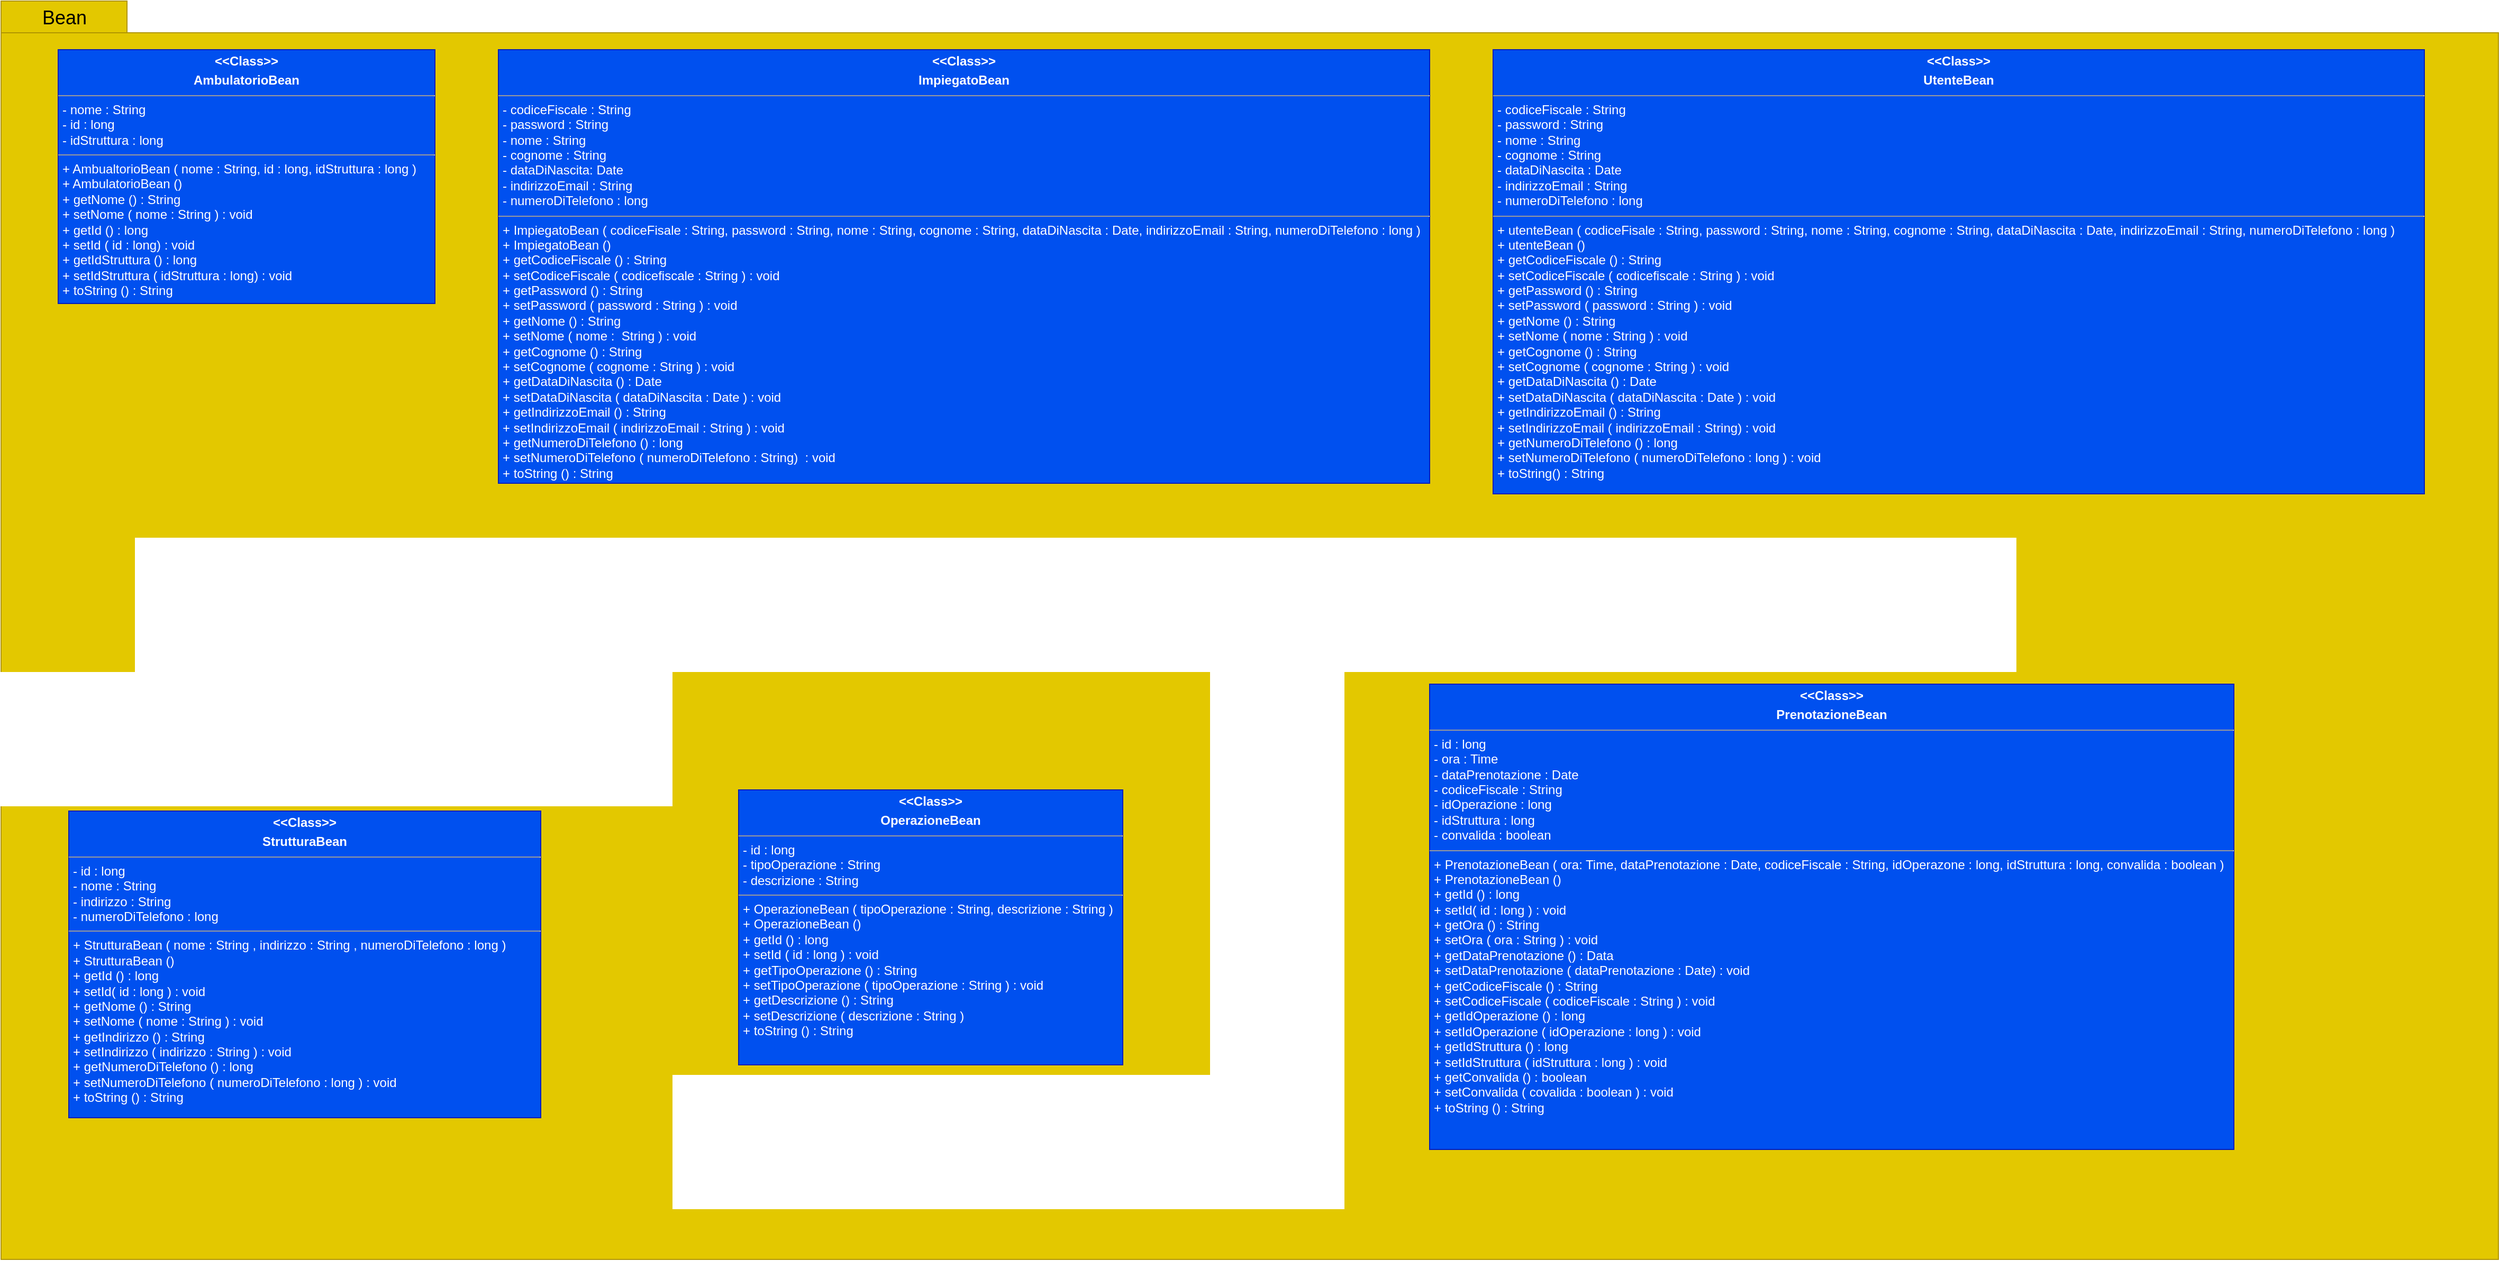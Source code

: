 <mxfile version="13.9.5" type="device"><diagram id="woXeaTdxzckYRdzxLmsY" name="Pagina-1"><mxGraphModel dx="1714" dy="1284" grid="1" gridSize="10" guides="1" tooltips="1" connect="1" arrows="1" fold="1" page="1" pageScale="1" pageWidth="827" pageHeight="1169" math="0" shadow="0"><root><mxCell id="0"/><mxCell id="1" parent="0"/><mxCell id="rhEb-gzg3I-lhxh_iY_p-1" value="" style="shape=folder;fontStyle=1;spacingTop=10;tabWidth=110;tabHeight=30;tabPosition=left;html=1;fillColor=#e3c800;strokeColor=#B09500;fontColor=#ffffff;" parent="1" vertex="1"><mxGeometry x="130" y="324" width="2360" height="1190" as="geometry"/></mxCell><mxCell id="rhEb-gzg3I-lhxh_iY_p-2" value="&lt;font style=&quot;font-size: 18px&quot;&gt;Bean&lt;/font&gt;" style="text;html=1;strokeColor=none;fillColor=none;align=center;verticalAlign=middle;whiteSpace=wrap;rounded=0;" parent="1" vertex="1"><mxGeometry x="170" y="330" width="40" height="20" as="geometry"/></mxCell><mxCell id="rhEb-gzg3I-lhxh_iY_p-3" value="&lt;p style=&quot;margin: 0px ; margin-top: 4px ; text-align: center&quot;&gt;&lt;b&gt;&amp;lt;&amp;lt;Class&amp;gt;&amp;gt;&lt;/b&gt;&lt;/p&gt;&lt;p style=&quot;margin: 0px ; margin-top: 4px ; text-align: center&quot;&gt;&lt;b&gt;AmbulatorioBean&lt;/b&gt;&lt;/p&gt;&lt;hr size=&quot;1&quot;&gt;&lt;p style=&quot;margin: 0px ; margin-left: 4px&quot;&gt;- nome : String&lt;/p&gt;&lt;p style=&quot;margin: 0px ; margin-left: 4px&quot;&gt;- id : long&lt;/p&gt;&lt;p style=&quot;margin: 0px ; margin-left: 4px&quot;&gt;- idStruttura : long&lt;/p&gt;&lt;hr size=&quot;1&quot;&gt;&lt;p style=&quot;margin: 0px ; margin-left: 4px&quot;&gt;+ AmbualtorioBean ( nome : String, id : long, idStruttura : long )&lt;/p&gt;&lt;p style=&quot;margin: 0px ; margin-left: 4px&quot;&gt;+ AmbulatorioBean ()&lt;/p&gt;&lt;p style=&quot;margin: 0px ; margin-left: 4px&quot;&gt;+ getNome () : String&lt;/p&gt;&lt;p style=&quot;margin: 0px ; margin-left: 4px&quot;&gt;+ setNome ( nome : String ) : void&lt;/p&gt;&lt;p style=&quot;margin: 0px ; margin-left: 4px&quot;&gt;+ getId () : long&lt;/p&gt;&lt;p style=&quot;margin: 0px ; margin-left: 4px&quot;&gt;+ setId ( id :&lt;span&gt;&amp;nbsp;long) : void&lt;/span&gt;&lt;/p&gt;&lt;p style=&quot;margin: 0px ; margin-left: 4px&quot;&gt;+ getIdStruttura () : long&lt;/p&gt;&lt;p style=&quot;margin: 0px ; margin-left: 4px&quot;&gt;+ setIdStruttura ( idStruttura : long) : void&lt;/p&gt;&lt;p style=&quot;margin: 0px ; margin-left: 4px&quot;&gt;+ toString () : String&lt;/p&gt;&lt;p style=&quot;margin: 0px ; margin-left: 4px&quot;&gt;&lt;br&gt;&lt;/p&gt;" style="verticalAlign=top;align=left;overflow=fill;fontSize=12;fontFamily=Helvetica;html=1;fillColor=#0050ef;strokeColor=#001DBC;fontColor=#ffffff;" parent="1" vertex="1"><mxGeometry x="184" y="370" width="356" height="240" as="geometry"/></mxCell><mxCell id="rhEb-gzg3I-lhxh_iY_p-8" value="&lt;p style=&quot;margin: 0px ; margin-top: 4px ; text-align: center&quot;&gt;&lt;b&gt;&amp;lt;&amp;lt;Class&amp;gt;&amp;gt;&lt;/b&gt;&lt;b&gt;&lt;br&gt;&lt;/b&gt;&lt;/p&gt;&lt;p style=&quot;margin: 0px ; margin-top: 4px ; text-align: center&quot;&gt;&lt;b&gt;ImpiegatoBean&lt;/b&gt;&lt;/p&gt;&lt;hr size=&quot;1&quot;&gt;&lt;p style=&quot;margin: 0px ; margin-left: 4px&quot;&gt;- codiceFiscale : String&lt;/p&gt;&lt;p style=&quot;margin: 0px ; margin-left: 4px&quot;&gt;- password : String&lt;/p&gt;&lt;p style=&quot;margin: 0px ; margin-left: 4px&quot;&gt;- nome : String&lt;/p&gt;&lt;p style=&quot;margin: 0px ; margin-left: 4px&quot;&gt;- cognome : String&lt;/p&gt;&lt;p style=&quot;margin: 0px ; margin-left: 4px&quot;&gt;- dataDiNascita: Date&lt;/p&gt;&lt;p style=&quot;margin: 0px ; margin-left: 4px&quot;&gt;- indirizzoEmail : String&lt;/p&gt;&lt;p style=&quot;margin: 0px ; margin-left: 4px&quot;&gt;- numeroDiTelefono : long&lt;/p&gt;&lt;hr size=&quot;1&quot;&gt;&lt;p style=&quot;margin: 0px ; margin-left: 4px&quot;&gt;+ ImpiegatoBean ( codiceFisale : String, password : String, nome : String, cognome : String, dataDiNascita : Date, indirizzoEmail : String, numeroDiTelefono : long )&lt;/p&gt;&lt;p style=&quot;margin: 0px ; margin-left: 4px&quot;&gt;+ ImpiegatoBean ()&lt;/p&gt;&lt;p style=&quot;margin: 0px ; margin-left: 4px&quot;&gt;+ getCodiceFiscale () : String&lt;/p&gt;&lt;p style=&quot;margin: 0px ; margin-left: 4px&quot;&gt;+ setCodiceFiscale ( codicefiscale : String ) : void&lt;/p&gt;&lt;p style=&quot;margin: 0px ; margin-left: 4px&quot;&gt;+ getPassword () : String&lt;/p&gt;&lt;p style=&quot;margin: 0px ; margin-left: 4px&quot;&gt;+ setPassword ( password : String ) : void&lt;/p&gt;&lt;p style=&quot;margin: 0px ; margin-left: 4px&quot;&gt;+ getNome () : String&lt;/p&gt;&lt;p style=&quot;margin: 0px ; margin-left: 4px&quot;&gt;+ setNome ( nome :&amp;nbsp; String ) : void&lt;/p&gt;&lt;p style=&quot;margin: 0px ; margin-left: 4px&quot;&gt;+ getCognome () : String&lt;/p&gt;&lt;p style=&quot;margin: 0px ; margin-left: 4px&quot;&gt;+ setCognome ( cognome : String ) : void&lt;/p&gt;&lt;p style=&quot;margin: 0px ; margin-left: 4px&quot;&gt;+ getDataDiNascita () : Date&lt;/p&gt;&lt;p style=&quot;margin: 0px ; margin-left: 4px&quot;&gt;+ setDataDiNascita ( dataDiNascita : Date ) : void&lt;/p&gt;&lt;p style=&quot;margin: 0px ; margin-left: 4px&quot;&gt;+ getIndirizzoEmail () : String&lt;/p&gt;&lt;p style=&quot;margin: 0px ; margin-left: 4px&quot;&gt;+ setIndirizzoEmail ( indirizzoEmail : String ) : void&lt;/p&gt;&lt;p style=&quot;margin: 0px ; margin-left: 4px&quot;&gt;+ getNumeroDiTelefono () : long&lt;/p&gt;&lt;p style=&quot;margin: 0px ; margin-left: 4px&quot;&gt;+ setNumeroDiTelefono ( numeroDiTelefono : String)&amp;nbsp; : void&lt;/p&gt;&lt;p style=&quot;margin: 0px ; margin-left: 4px&quot;&gt;+ toString () : String&lt;/p&gt;&lt;p style=&quot;margin: 0px ; margin-left: 4px&quot;&gt;&lt;br&gt;&lt;/p&gt;&lt;p style=&quot;margin: 0px ; margin-left: 4px&quot;&gt;&lt;br&gt;&lt;/p&gt;" style="verticalAlign=top;align=left;overflow=fill;fontSize=12;fontFamily=Helvetica;html=1;fillColor=#0050ef;strokeColor=#001DBC;fontColor=#ffffff;" parent="1" vertex="1"><mxGeometry x="600" y="370" width="880" height="410" as="geometry"/></mxCell><mxCell id="rhEb-gzg3I-lhxh_iY_p-9" value="&lt;p style=&quot;margin: 0px ; margin-top: 4px ; text-align: center&quot;&gt;&lt;b&gt;&amp;lt;&amp;lt;Class&amp;gt;&amp;gt;&lt;/b&gt;&lt;b&gt;&lt;br&gt;&lt;/b&gt;&lt;/p&gt;&lt;p style=&quot;margin: 0px ; margin-top: 4px ; text-align: center&quot;&gt;&lt;b&gt;UtenteBean&lt;/b&gt;&lt;/p&gt;&lt;hr size=&quot;1&quot;&gt;&lt;p style=&quot;margin: 0px ; margin-left: 4px&quot;&gt;- codiceFiscale : String&lt;/p&gt;&lt;p style=&quot;margin: 0px ; margin-left: 4px&quot;&gt;- password : String&lt;/p&gt;&lt;p style=&quot;margin: 0px ; margin-left: 4px&quot;&gt;- nome : String&lt;/p&gt;&lt;p style=&quot;margin: 0px ; margin-left: 4px&quot;&gt;- cognome : String&lt;/p&gt;&lt;p style=&quot;margin: 0px ; margin-left: 4px&quot;&gt;- dataDiNascita : Date&lt;/p&gt;&lt;p style=&quot;margin: 0px ; margin-left: 4px&quot;&gt;- indirizzoEmail : String&lt;/p&gt;&lt;p style=&quot;margin: 0px ; margin-left: 4px&quot;&gt;- numeroDiTelefono : long&lt;/p&gt;&lt;hr size=&quot;1&quot;&gt;&lt;p style=&quot;margin: 0px ; margin-left: 4px&quot;&gt;+ utenteBean ( codiceFisale : String, password : String, nome : String, cognome : String, dataDiNascita : Date, indirizzoEmail : String, numeroDiTelefono : long )&lt;/p&gt;&lt;p style=&quot;margin: 0px ; margin-left: 4px&quot;&gt;+ utenteBean ()&lt;/p&gt;&lt;p style=&quot;margin: 0px ; margin-left: 4px&quot;&gt;+ getCodiceFiscale () : String&lt;/p&gt;&lt;p style=&quot;margin: 0px ; margin-left: 4px&quot;&gt;+ setCodiceFiscale ( codicefiscale : String ) : void&lt;/p&gt;&lt;p style=&quot;margin: 0px ; margin-left: 4px&quot;&gt;+ getPassword () : String&lt;/p&gt;&lt;p style=&quot;margin: 0px ; margin-left: 4px&quot;&gt;+ setPassword ( password : String ) : void&lt;/p&gt;&lt;p style=&quot;margin: 0px ; margin-left: 4px&quot;&gt;+ getNome () : String&lt;/p&gt;&lt;p style=&quot;margin: 0px ; margin-left: 4px&quot;&gt;+ setNome ( nome : String ) : void&lt;/p&gt;&lt;p style=&quot;margin: 0px ; margin-left: 4px&quot;&gt;+ getCognome () : String&lt;/p&gt;&lt;p style=&quot;margin: 0px ; margin-left: 4px&quot;&gt;+ setCognome ( cognome : String ) : void&lt;/p&gt;&lt;p style=&quot;margin: 0px ; margin-left: 4px&quot;&gt;+ getDataDiNascita () : Date&lt;/p&gt;&lt;p style=&quot;margin: 0px ; margin-left: 4px&quot;&gt;+ setDataDiNascita ( dataDiNascita : Date ) : void&lt;/p&gt;&lt;p style=&quot;margin: 0px ; margin-left: 4px&quot;&gt;+ getIndirizzoEmail () : String&lt;/p&gt;&lt;p style=&quot;margin: 0px ; margin-left: 4px&quot;&gt;+ setIndirizzoEmail ( indirizzoEmail : String) : void&lt;/p&gt;&lt;p style=&quot;margin: 0px ; margin-left: 4px&quot;&gt;+ getNumeroDiTelefono () : long&lt;/p&gt;&lt;p style=&quot;margin: 0px ; margin-left: 4px&quot;&gt;+ setNumeroDiTelefono ( numeroDiTelefono : long ) : void&lt;/p&gt;&lt;p style=&quot;margin: 0px ; margin-left: 4px&quot;&gt;+ toString() : String&lt;/p&gt;&lt;p style=&quot;margin: 0px ; margin-left: 4px&quot;&gt;&lt;br&gt;&lt;/p&gt;&lt;p style=&quot;margin: 0px ; margin-left: 4px&quot;&gt;&lt;br&gt;&lt;/p&gt;" style="verticalAlign=top;align=left;overflow=fill;fontSize=12;fontFamily=Helvetica;html=1;fillColor=#0050ef;strokeColor=#001DBC;fontColor=#ffffff;" parent="1" vertex="1"><mxGeometry x="1540" y="370" width="880" height="420" as="geometry"/></mxCell><mxCell id="rhEb-gzg3I-lhxh_iY_p-10" value="&lt;p style=&quot;margin: 0px ; margin-top: 4px ; text-align: center&quot;&gt;&lt;b&gt;&amp;lt;&amp;lt;Class&amp;gt;&amp;gt;&lt;/b&gt;&lt;b&gt;&lt;br&gt;&lt;/b&gt;&lt;/p&gt;&lt;p style=&quot;margin: 0px ; margin-top: 4px ; text-align: center&quot;&gt;&lt;b&gt;StrutturaBean&lt;/b&gt;&lt;/p&gt;&lt;hr size=&quot;1&quot;&gt;&lt;p style=&quot;margin: 0px ; margin-left: 4px&quot;&gt;- id : long&lt;br&gt;&lt;/p&gt;&lt;p style=&quot;margin: 0px ; margin-left: 4px&quot;&gt;- nome : String&lt;/p&gt;&lt;p style=&quot;margin: 0px ; margin-left: 4px&quot;&gt;- indirizzo : String&lt;/p&gt;&lt;p style=&quot;margin: 0px ; margin-left: 4px&quot;&gt;- numeroDiTelefono : long&lt;/p&gt;&lt;hr size=&quot;1&quot;&gt;&lt;p style=&quot;margin: 0px ; margin-left: 4px&quot;&gt;+ StrutturaBean ( nome : String , indirizzo : String , numeroDiTelefono : long )&lt;/p&gt;&lt;p style=&quot;margin: 0px ; margin-left: 4px&quot;&gt;+ StrutturaBean ()&lt;/p&gt;&lt;p style=&quot;margin: 0px ; margin-left: 4px&quot;&gt;+ getId () : long&lt;/p&gt;&lt;p style=&quot;margin: 0px ; margin-left: 4px&quot;&gt;+ setId( id : long ) : void&lt;/p&gt;&lt;p style=&quot;margin: 0px ; margin-left: 4px&quot;&gt;+ getNome () : String&lt;/p&gt;&lt;p style=&quot;margin: 0px ; margin-left: 4px&quot;&gt;+ setNome ( nome : String ) : void&lt;/p&gt;&lt;p style=&quot;margin: 0px ; margin-left: 4px&quot;&gt;+ getIndirizzo () : String&lt;/p&gt;&lt;p style=&quot;margin: 0px ; margin-left: 4px&quot;&gt;+ setIndirizzo ( indirizzo : String ) : void&lt;/p&gt;&lt;p style=&quot;margin: 0px ; margin-left: 4px&quot;&gt;+ getNumeroDiTelefono () : long&lt;/p&gt;&lt;p style=&quot;margin: 0px ; margin-left: 4px&quot;&gt;+ setNumeroDiTelefono ( numeroDiTelefono : long ) : void&lt;/p&gt;&lt;p style=&quot;margin: 0px ; margin-left: 4px&quot;&gt;+ toString () : String&lt;/p&gt;&lt;p style=&quot;margin: 0px ; margin-left: 4px&quot;&gt;&lt;br&gt;&lt;/p&gt;" style="verticalAlign=top;align=left;overflow=fill;fontSize=12;fontFamily=Helvetica;html=1;fillColor=#0050ef;strokeColor=#001DBC;fontColor=#ffffff;" parent="1" vertex="1"><mxGeometry x="194" y="1090" width="446" height="290" as="geometry"/></mxCell><mxCell id="rhEb-gzg3I-lhxh_iY_p-11" value="&lt;p style=&quot;margin: 0px ; margin-top: 4px ; text-align: center&quot;&gt;&lt;b&gt;&amp;lt;&amp;lt;Class&amp;gt;&amp;gt;&lt;/b&gt;&lt;b&gt;&lt;br&gt;&lt;/b&gt;&lt;/p&gt;&lt;p style=&quot;margin: 0px ; margin-top: 4px ; text-align: center&quot;&gt;&lt;b&gt;OperazioneBean&lt;/b&gt;&lt;/p&gt;&lt;hr size=&quot;1&quot;&gt;&lt;p style=&quot;margin: 0px ; margin-left: 4px&quot;&gt;- id : long&lt;br&gt;&lt;/p&gt;&lt;p style=&quot;margin: 0px ; margin-left: 4px&quot;&gt;- tipoOperazione : String&lt;/p&gt;&lt;p style=&quot;margin: 0px ; margin-left: 4px&quot;&gt;- descrizione : String&lt;/p&gt;&lt;hr size=&quot;1&quot;&gt;&lt;p style=&quot;margin: 0px ; margin-left: 4px&quot;&gt;+ OperazioneBean ( tipoOperazione : String, descrizione : String )&lt;/p&gt;&lt;p style=&quot;margin: 0px ; margin-left: 4px&quot;&gt;+ OperazioneBean ()&lt;/p&gt;&lt;p style=&quot;margin: 0px ; margin-left: 4px&quot;&gt;+ getId () : long&lt;/p&gt;&lt;p style=&quot;margin: 0px ; margin-left: 4px&quot;&gt;+ setId ( id : long ) : void&lt;/p&gt;&lt;p style=&quot;margin: 0px ; margin-left: 4px&quot;&gt;+ getTipoOperazione () : String&lt;/p&gt;&lt;p style=&quot;margin: 0px ; margin-left: 4px&quot;&gt;+ setTipoOperazione ( tipoOperazione : String ) : void&lt;/p&gt;&lt;p style=&quot;margin: 0px ; margin-left: 4px&quot;&gt;+ getDescrizione () : String&lt;/p&gt;&lt;p style=&quot;margin: 0px ; margin-left: 4px&quot;&gt;+ setDescrizione ( descrizione : String )&lt;/p&gt;&lt;p style=&quot;margin: 0px ; margin-left: 4px&quot;&gt;+ toString () : String&lt;/p&gt;&lt;p style=&quot;margin: 0px ; margin-left: 4px&quot;&gt;&lt;br&gt;&lt;/p&gt;" style="verticalAlign=top;align=left;overflow=fill;fontSize=12;fontFamily=Helvetica;html=1;fillColor=#0050ef;strokeColor=#001DBC;fontColor=#ffffff;" parent="1" vertex="1"><mxGeometry x="827" y="1070" width="363" height="260" as="geometry"/></mxCell><mxCell id="rhEb-gzg3I-lhxh_iY_p-12" value="&lt;p style=&quot;margin: 0px ; margin-top: 4px ; text-align: center&quot;&gt;&lt;b&gt;&amp;lt;&amp;lt;Class&amp;gt;&amp;gt;&lt;/b&gt;&lt;b&gt;&lt;br&gt;&lt;/b&gt;&lt;/p&gt;&lt;p style=&quot;margin: 0px ; margin-top: 4px ; text-align: center&quot;&gt;&lt;b&gt;PrenotazioneBean&lt;/b&gt;&lt;/p&gt;&lt;hr size=&quot;1&quot;&gt;&lt;p style=&quot;margin: 0px ; margin-left: 4px&quot;&gt;- id : long&lt;br&gt;&lt;/p&gt;&lt;p style=&quot;margin: 0px ; margin-left: 4px&quot;&gt;- ora : Time&lt;/p&gt;&lt;p style=&quot;margin: 0px ; margin-left: 4px&quot;&gt;- dataPrenotazione : Date&lt;/p&gt;&lt;p style=&quot;margin: 0px ; margin-left: 4px&quot;&gt;- codiceFiscale : String&lt;/p&gt;&lt;p style=&quot;margin: 0px ; margin-left: 4px&quot;&gt;- idOperazione : long&lt;/p&gt;&lt;p style=&quot;margin: 0px ; margin-left: 4px&quot;&gt;- idStruttura : long&lt;/p&gt;&lt;p style=&quot;margin: 0px ; margin-left: 4px&quot;&gt;- convalida : boolean&lt;/p&gt;&lt;hr size=&quot;1&quot;&gt;&lt;p style=&quot;margin: 0px ; margin-left: 4px&quot;&gt;+ PrenotazioneBean ( ora: Time, dataPrenotazione : Date, codiceFiscale : String, idOperazone : long, idStruttura : long, convalida : boolean )&lt;/p&gt;&lt;p style=&quot;margin: 0px ; margin-left: 4px&quot;&gt;+ PrenotazioneBean ()&lt;/p&gt;&lt;p style=&quot;margin: 0px ; margin-left: 4px&quot;&gt;+ getId () : long&lt;/p&gt;&lt;p style=&quot;margin: 0px ; margin-left: 4px&quot;&gt;+ setId( id : long ) : void&lt;/p&gt;&lt;p style=&quot;margin: 0px ; margin-left: 4px&quot;&gt;+ getOra () : String&lt;/p&gt;&lt;p style=&quot;margin: 0px ; margin-left: 4px&quot;&gt;+ setOra ( ora : String ) : void&lt;/p&gt;&lt;p style=&quot;margin: 0px ; margin-left: 4px&quot;&gt;+ getDataPrenotazione () : Data&lt;/p&gt;&lt;p style=&quot;margin: 0px ; margin-left: 4px&quot;&gt;+ setDataPrenotazione ( dataPrenotazione : Date) : void&lt;/p&gt;&lt;p style=&quot;margin: 0px ; margin-left: 4px&quot;&gt;+ getCodiceFiscale () : String&lt;/p&gt;&lt;p style=&quot;margin: 0px ; margin-left: 4px&quot;&gt;+ setCodiceFiscale ( codiceFiscale : String ) : void&lt;/p&gt;&lt;p style=&quot;margin: 0px ; margin-left: 4px&quot;&gt;+ getIdOperazione () : long&lt;/p&gt;&lt;p style=&quot;margin: 0px ; margin-left: 4px&quot;&gt;+ setIdOperazione ( idOperazione : long ) : void&lt;/p&gt;&lt;p style=&quot;margin: 0px ; margin-left: 4px&quot;&gt;+ getIdStruttura () : long&lt;/p&gt;&lt;p style=&quot;margin: 0px ; margin-left: 4px&quot;&gt;+ setIdStruttura ( idStruttura : long ) : void&lt;/p&gt;&lt;p style=&quot;margin: 0px ; margin-left: 4px&quot;&gt;+ getConvalida () : boolean&lt;/p&gt;&lt;p style=&quot;margin: 0px ; margin-left: 4px&quot;&gt;+ setConvalida ( covalida : boolean ) : void&lt;/p&gt;&lt;p style=&quot;margin: 0px ; margin-left: 4px&quot;&gt;+ toString () : String&lt;/p&gt;&lt;p style=&quot;margin: 0px ; margin-left: 4px&quot;&gt;&lt;br&gt;&lt;/p&gt;&lt;p style=&quot;margin: 0px ; margin-left: 4px&quot;&gt;&lt;br&gt;&lt;/p&gt;" style="verticalAlign=top;align=left;overflow=fill;fontSize=12;fontFamily=Helvetica;html=1;fillColor=#0050ef;strokeColor=#001DBC;fontColor=#ffffff;" parent="1" vertex="1"><mxGeometry x="1480" y="970" width="760" height="440" as="geometry"/></mxCell></root></mxGraphModel></diagram></mxfile>